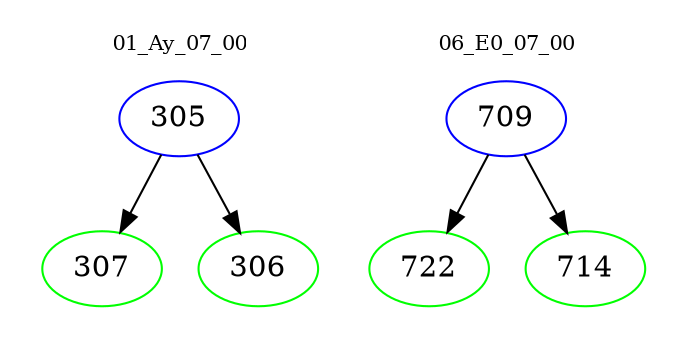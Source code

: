 digraph{
subgraph cluster_0 {
color = white
label = "01_Ay_07_00";
fontsize=10;
T0_305 [label="305", color="blue"]
T0_305 -> T0_307 [color="black"]
T0_307 [label="307", color="green"]
T0_305 -> T0_306 [color="black"]
T0_306 [label="306", color="green"]
}
subgraph cluster_1 {
color = white
label = "06_E0_07_00";
fontsize=10;
T1_709 [label="709", color="blue"]
T1_709 -> T1_722 [color="black"]
T1_722 [label="722", color="green"]
T1_709 -> T1_714 [color="black"]
T1_714 [label="714", color="green"]
}
}
